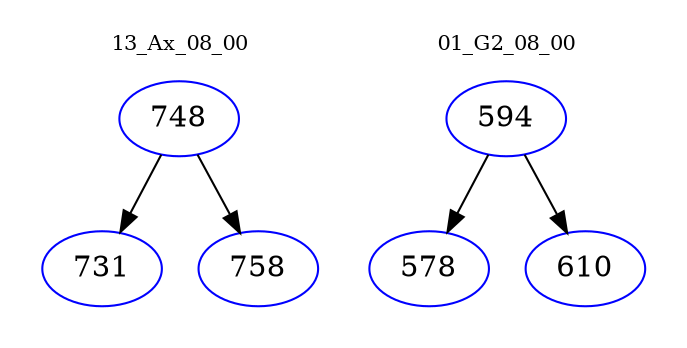 digraph{
subgraph cluster_0 {
color = white
label = "13_Ax_08_00";
fontsize=10;
T0_748 [label="748", color="blue"]
T0_748 -> T0_731 [color="black"]
T0_731 [label="731", color="blue"]
T0_748 -> T0_758 [color="black"]
T0_758 [label="758", color="blue"]
}
subgraph cluster_1 {
color = white
label = "01_G2_08_00";
fontsize=10;
T1_594 [label="594", color="blue"]
T1_594 -> T1_578 [color="black"]
T1_578 [label="578", color="blue"]
T1_594 -> T1_610 [color="black"]
T1_610 [label="610", color="blue"]
}
}
